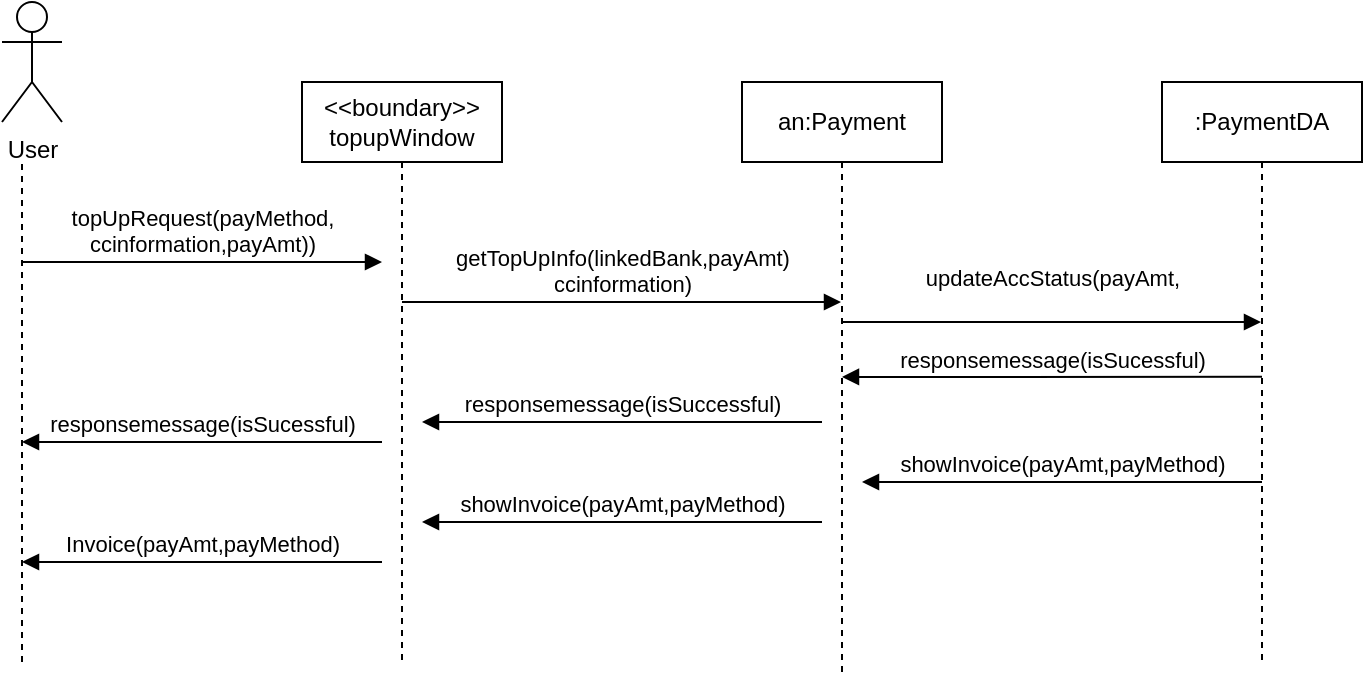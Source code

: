<mxfile version="24.0.7" type="github">
  <diagram name="Page-1" id="2YBvvXClWsGukQMizWep">
    <mxGraphModel dx="563" dy="350" grid="1" gridSize="10" guides="1" tooltips="1" connect="1" arrows="1" fold="1" page="1" pageScale="1" pageWidth="850" pageHeight="1100" math="0" shadow="0">
      <root>
        <mxCell id="0" />
        <mxCell id="1" parent="0" />
        <mxCell id="aM9ryv3xv72pqoxQDRHE-5" value="&amp;lt;&amp;lt;boundary&amp;gt;&amp;gt;&lt;br&gt;topupWindow" style="shape=umlLifeline;perimeter=lifelinePerimeter;whiteSpace=wrap;html=1;container=0;dropTarget=0;collapsible=0;recursiveResize=0;outlineConnect=0;portConstraint=eastwest;newEdgeStyle={&quot;edgeStyle&quot;:&quot;elbowEdgeStyle&quot;,&quot;elbow&quot;:&quot;vertical&quot;,&quot;curved&quot;:0,&quot;rounded&quot;:0};" parent="1" vertex="1">
          <mxGeometry x="290" y="40" width="100" height="290" as="geometry" />
        </mxCell>
        <mxCell id="aM9ryv3xv72pqoxQDRHE-9" value="responsemessage(isSucessful)" style="html=1;verticalAlign=bottom;endArrow=block;edgeStyle=elbowEdgeStyle;elbow=vertical;curved=0;rounded=0;" parent="1" edge="1">
          <mxGeometry x="0.001" relative="1" as="geometry">
            <mxPoint x="770" y="187.42" as="sourcePoint" />
            <Array as="points" />
            <mxPoint x="560" y="187.42" as="targetPoint" />
            <mxPoint as="offset" />
          </mxGeometry>
        </mxCell>
        <mxCell id="q2_6gILEYqj1DL4kAxAB-1" value="User" style="shape=umlActor;verticalLabelPosition=bottom;verticalAlign=top;html=1;outlineConnect=0;" parent="1" vertex="1">
          <mxGeometry x="140" width="30" height="60" as="geometry" />
        </mxCell>
        <mxCell id="q2_6gILEYqj1DL4kAxAB-4" value="an:Payment" style="shape=umlLifeline;perimeter=lifelinePerimeter;whiteSpace=wrap;html=1;container=0;dropTarget=0;collapsible=0;recursiveResize=0;outlineConnect=0;portConstraint=eastwest;newEdgeStyle={&quot;edgeStyle&quot;:&quot;elbowEdgeStyle&quot;,&quot;elbow&quot;:&quot;vertical&quot;,&quot;curved&quot;:0,&quot;rounded&quot;:0};" parent="1" vertex="1">
          <mxGeometry x="510" y="40" width="100" height="295" as="geometry" />
        </mxCell>
        <mxCell id="q2_6gILEYqj1DL4kAxAB-8" value="showInvoice(payAmt,payMethod)" style="html=1;verticalAlign=bottom;endArrow=block;edgeStyle=elbowEdgeStyle;elbow=vertical;curved=0;rounded=0;" parent="1" edge="1">
          <mxGeometry x="0.001" relative="1" as="geometry">
            <mxPoint x="550" y="260" as="sourcePoint" />
            <Array as="points">
              <mxPoint x="390" y="260" />
            </Array>
            <mxPoint x="350" y="260" as="targetPoint" />
            <mxPoint as="offset" />
          </mxGeometry>
        </mxCell>
        <mxCell id="q2_6gILEYqj1DL4kAxAB-9" value=":PaymentDA" style="shape=umlLifeline;perimeter=lifelinePerimeter;whiteSpace=wrap;html=1;container=0;dropTarget=0;collapsible=0;recursiveResize=0;outlineConnect=0;portConstraint=eastwest;newEdgeStyle={&quot;edgeStyle&quot;:&quot;elbowEdgeStyle&quot;,&quot;elbow&quot;:&quot;vertical&quot;,&quot;curved&quot;:0,&quot;rounded&quot;:0};" parent="1" vertex="1">
          <mxGeometry x="720" y="40" width="100" height="290" as="geometry" />
        </mxCell>
        <mxCell id="q2_6gILEYqj1DL4kAxAB-13" value="updateAccStatus(payAmt,&lt;div&gt;&lt;br/&gt;&lt;/div&gt;" style="html=1;verticalAlign=bottom;endArrow=block;edgeStyle=elbowEdgeStyle;elbow=vertical;curved=0;rounded=0;" parent="1" edge="1">
          <mxGeometry x="0.003" relative="1" as="geometry">
            <mxPoint x="559.667" y="160" as="sourcePoint" />
            <Array as="points">
              <mxPoint x="700" y="160" />
              <mxPoint x="650" y="160" />
              <mxPoint x="595" y="160" />
            </Array>
            <mxPoint x="769.5" y="160" as="targetPoint" />
            <mxPoint as="offset" />
          </mxGeometry>
        </mxCell>
        <mxCell id="q2_6gILEYqj1DL4kAxAB-21" value="" style="endArrow=none;dashed=1;html=1;rounded=0;" parent="1" edge="1">
          <mxGeometry width="50" height="50" relative="1" as="geometry">
            <mxPoint x="150" y="330" as="sourcePoint" />
            <mxPoint x="150" y="80" as="targetPoint" />
          </mxGeometry>
        </mxCell>
        <mxCell id="q2_6gILEYqj1DL4kAxAB-24" value="topUpRequest(payMethod,&lt;div&gt;ccinformation,payAmt))&lt;/div&gt;" style="html=1;verticalAlign=bottom;endArrow=block;edgeStyle=elbowEdgeStyle;elbow=horizontal;curved=0;rounded=0;" parent="1" edge="1">
          <mxGeometry relative="1" as="geometry">
            <mxPoint x="150" y="130" as="sourcePoint" />
            <Array as="points">
              <mxPoint x="175" y="130" />
            </Array>
            <mxPoint x="330" y="130" as="targetPoint" />
            <mxPoint as="offset" />
          </mxGeometry>
        </mxCell>
        <mxCell id="q2_6gILEYqj1DL4kAxAB-26" value="responsemessage(isSuccessful)" style="html=1;verticalAlign=bottom;endArrow=block;edgeStyle=elbowEdgeStyle;elbow=vertical;curved=0;rounded=0;" parent="1" edge="1">
          <mxGeometry x="0.001" relative="1" as="geometry">
            <mxPoint x="550" y="210.0" as="sourcePoint" />
            <Array as="points">
              <mxPoint x="390" y="210.0" />
            </Array>
            <mxPoint x="350" y="210.0" as="targetPoint" />
            <mxPoint as="offset" />
          </mxGeometry>
        </mxCell>
        <mxCell id="q2_6gILEYqj1DL4kAxAB-30" value="getTopUpInfo(linkedBank,payAmt)&lt;br&gt;ccinformation)" style="html=1;verticalAlign=bottom;endArrow=block;edgeStyle=elbowEdgeStyle;elbow=vertical;curved=0;rounded=0;" parent="1" edge="1" source="aM9ryv3xv72pqoxQDRHE-5">
          <mxGeometry relative="1" as="geometry">
            <mxPoint x="350" y="140" as="sourcePoint" />
            <Array as="points">
              <mxPoint x="500" y="150" />
              <mxPoint x="375" y="140" />
            </Array>
            <mxPoint x="559.5" y="150" as="targetPoint" />
          </mxGeometry>
        </mxCell>
        <mxCell id="q2_6gILEYqj1DL4kAxAB-36" value="Invoice(payAmt,payMethod)" style="html=1;verticalAlign=bottom;endArrow=block;edgeStyle=elbowEdgeStyle;elbow=vertical;curved=0;rounded=0;" parent="1" edge="1">
          <mxGeometry x="0.001" relative="1" as="geometry">
            <mxPoint x="330" y="280" as="sourcePoint" />
            <Array as="points">
              <mxPoint x="190" y="280" />
            </Array>
            <mxPoint x="150" y="280" as="targetPoint" />
            <mxPoint as="offset" />
          </mxGeometry>
        </mxCell>
        <mxCell id="q2_6gILEYqj1DL4kAxAB-38" value="showInvoice(payAmt,payMethod)" style="html=1;verticalAlign=bottom;endArrow=block;edgeStyle=elbowEdgeStyle;elbow=vertical;curved=0;rounded=0;" parent="1" edge="1">
          <mxGeometry relative="1" as="geometry">
            <mxPoint x="770" y="240" as="sourcePoint" />
            <Array as="points">
              <mxPoint x="610" y="240" />
            </Array>
            <mxPoint x="570" y="240" as="targetPoint" />
            <mxPoint as="offset" />
          </mxGeometry>
        </mxCell>
        <mxCell id="qlyJnWVK6rqrvum7pytb-1" value="responsemessage(isSucessful)" style="html=1;verticalAlign=bottom;endArrow=block;edgeStyle=elbowEdgeStyle;elbow=vertical;curved=0;rounded=0;" edge="1" parent="1">
          <mxGeometry x="0.001" relative="1" as="geometry">
            <mxPoint x="330" y="220" as="sourcePoint" />
            <Array as="points">
              <mxPoint x="190" y="220.0" />
            </Array>
            <mxPoint x="150" y="220.0" as="targetPoint" />
            <mxPoint as="offset" />
          </mxGeometry>
        </mxCell>
      </root>
    </mxGraphModel>
  </diagram>
</mxfile>
